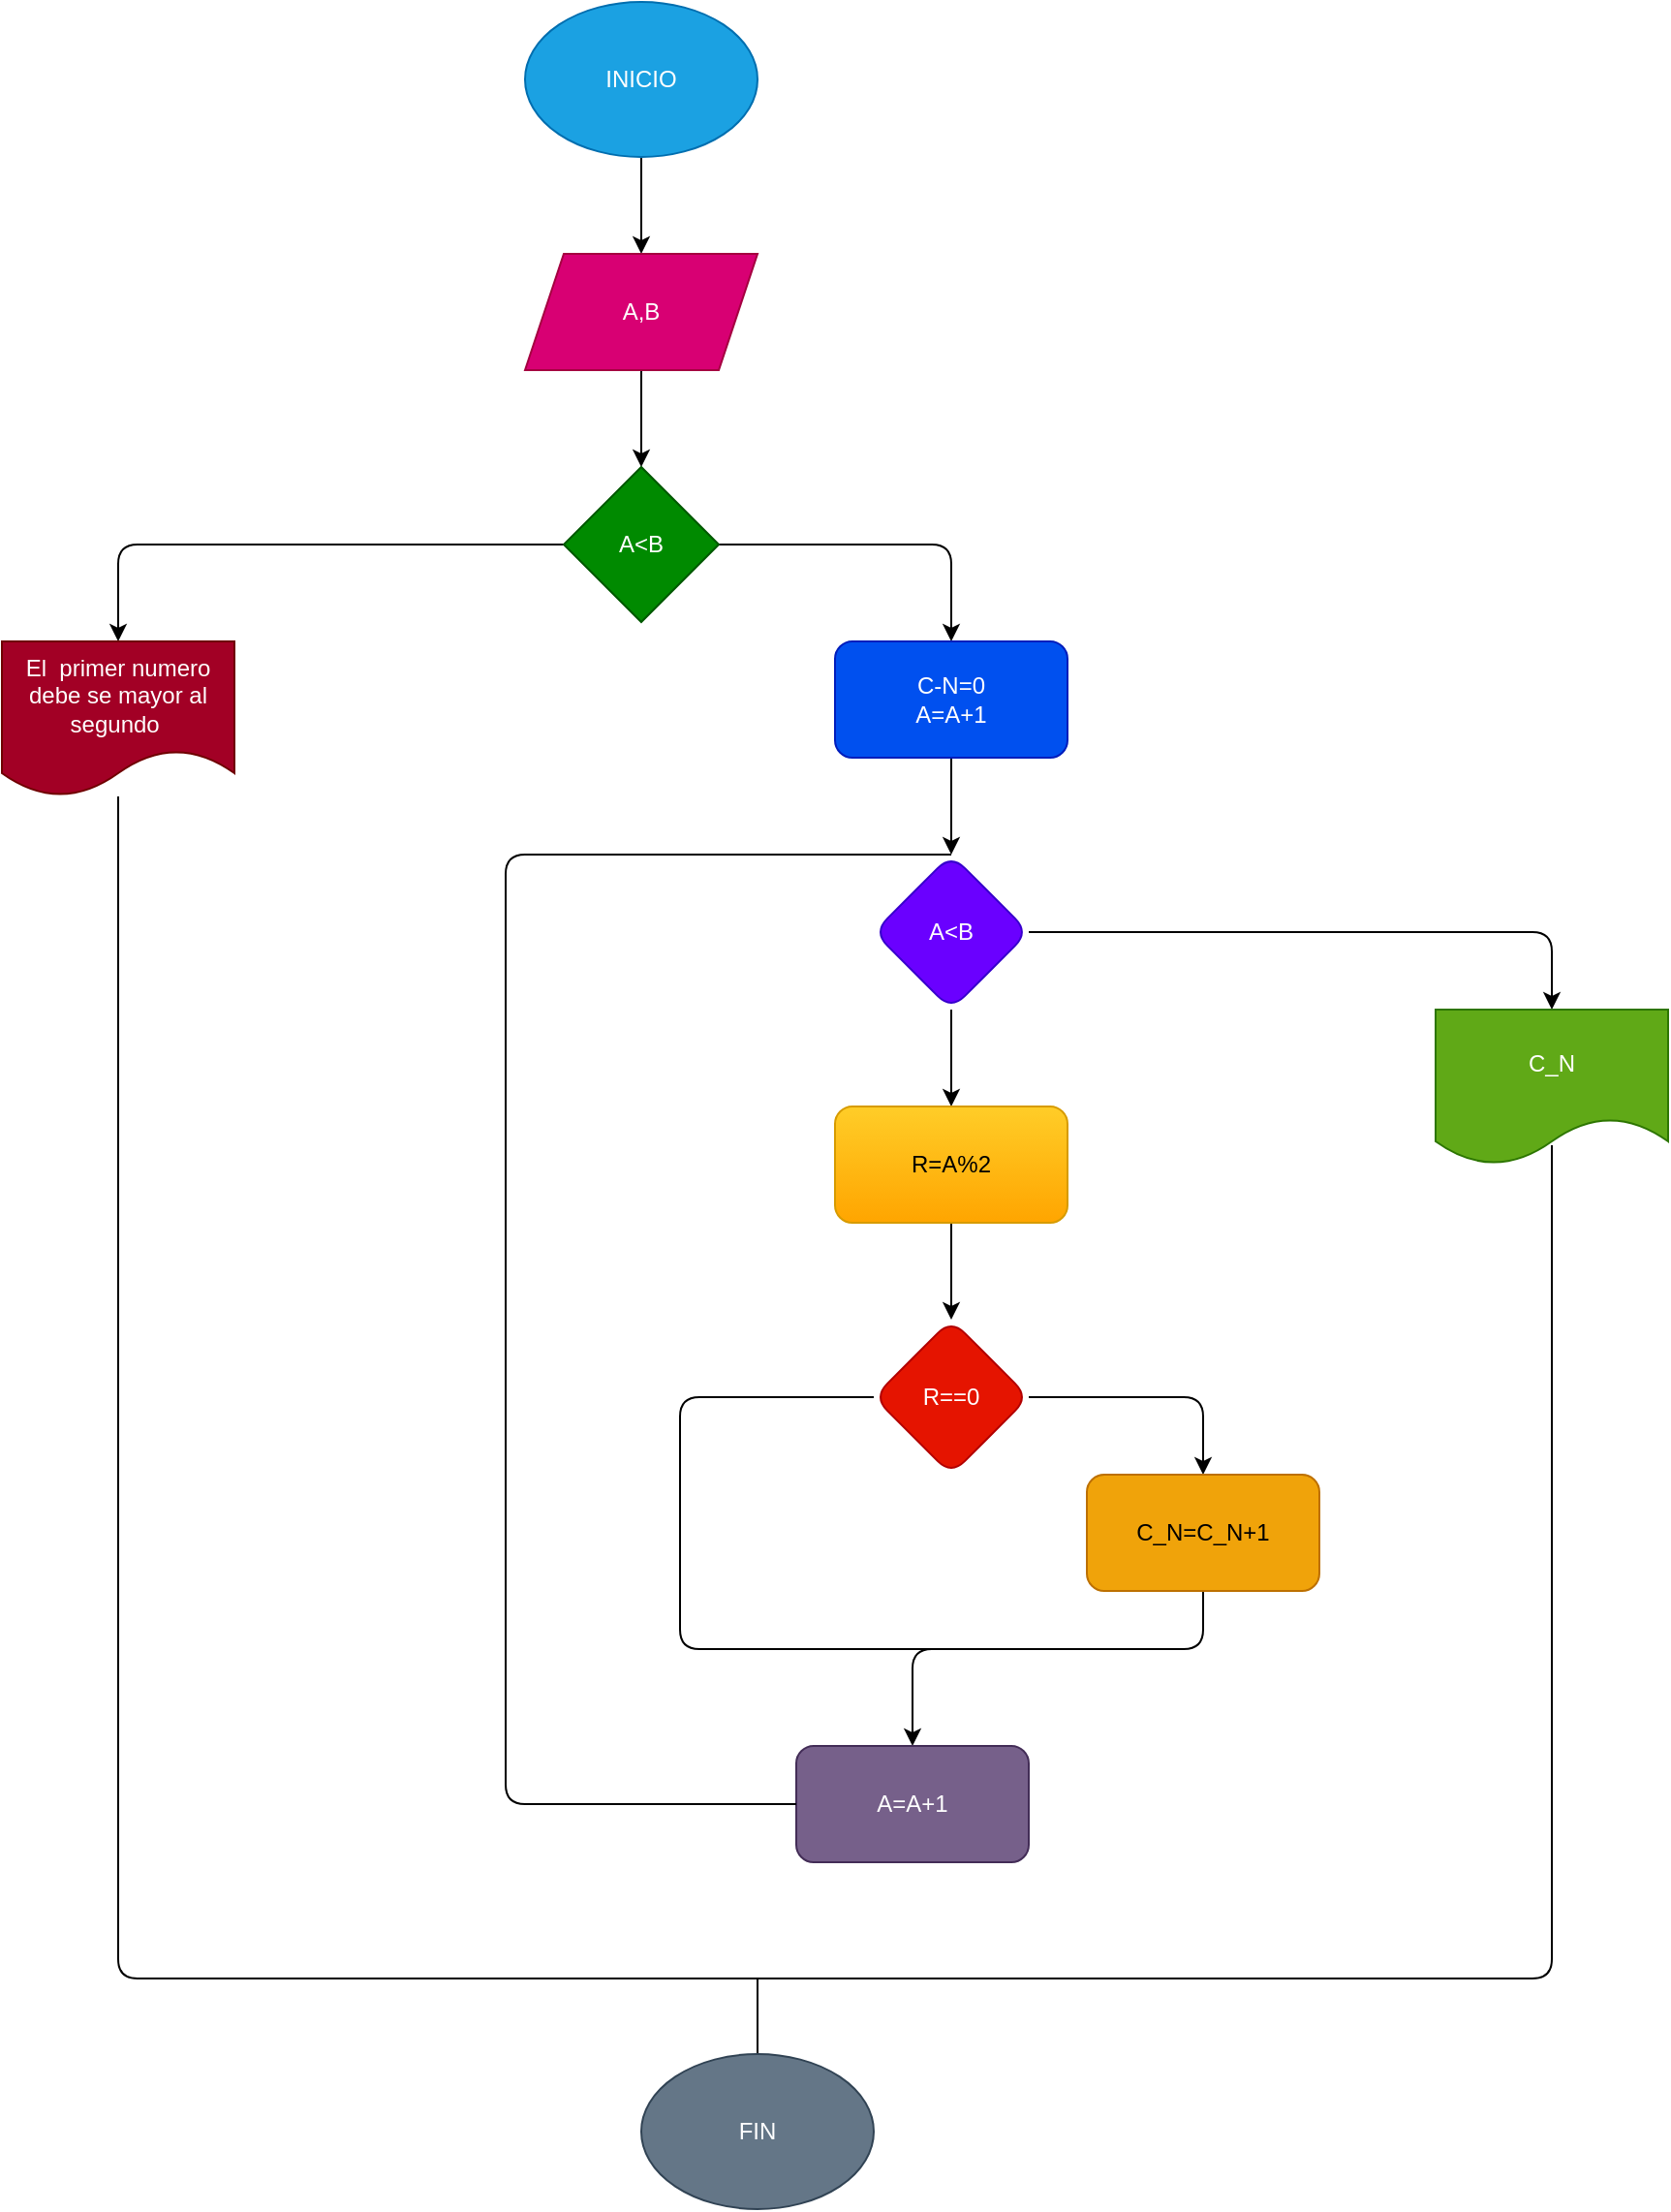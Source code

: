 <mxfile>
    <diagram id="xTFaalZlZ1l7Frr33PHY" name="Página-1">
        <mxGraphModel dx="650" dy="409" grid="1" gridSize="10" guides="1" tooltips="1" connect="1" arrows="1" fold="1" page="1" pageScale="1" pageWidth="827" pageHeight="1169" math="0" shadow="0">
            <root>
                <mxCell id="0"/>
                <mxCell id="1" parent="0"/>
                <mxCell id="4" value="" style="edgeStyle=none;html=1;" parent="1" source="2" target="3" edge="1">
                    <mxGeometry relative="1" as="geometry"/>
                </mxCell>
                <mxCell id="2" value="INICIO" style="ellipse;whiteSpace=wrap;html=1;fillColor=#1ba1e2;fontColor=#ffffff;strokeColor=#006EAF;" parent="1" vertex="1">
                    <mxGeometry x="280" y="30" width="120" height="80" as="geometry"/>
                </mxCell>
                <mxCell id="6" value="" style="edgeStyle=none;html=1;" parent="1" source="3" target="5" edge="1">
                    <mxGeometry relative="1" as="geometry"/>
                </mxCell>
                <mxCell id="3" value="A,B" style="shape=parallelogram;perimeter=parallelogramPerimeter;whiteSpace=wrap;html=1;fixedSize=1;fillColor=#d80073;fontColor=#ffffff;strokeColor=#A50040;" parent="1" vertex="1">
                    <mxGeometry x="280" y="160" width="120" height="60" as="geometry"/>
                </mxCell>
                <mxCell id="8" value="" style="edgeStyle=none;html=1;" parent="1" source="5" target="7" edge="1">
                    <mxGeometry relative="1" as="geometry">
                        <Array as="points">
                            <mxPoint x="500" y="310"/>
                        </Array>
                    </mxGeometry>
                </mxCell>
                <mxCell id="12" value="" style="edgeStyle=none;html=1;" parent="1" source="5" target="11" edge="1">
                    <mxGeometry relative="1" as="geometry">
                        <Array as="points">
                            <mxPoint x="170" y="310"/>
                            <mxPoint x="70" y="310"/>
                        </Array>
                    </mxGeometry>
                </mxCell>
                <mxCell id="5" value="A&amp;lt;B" style="rhombus;whiteSpace=wrap;html=1;fillColor=#008a00;fontColor=#ffffff;strokeColor=#005700;" parent="1" vertex="1">
                    <mxGeometry x="300" y="270" width="80" height="80" as="geometry"/>
                </mxCell>
                <mxCell id="14" value="" style="edgeStyle=none;html=1;" parent="1" source="7" target="13" edge="1">
                    <mxGeometry relative="1" as="geometry"/>
                </mxCell>
                <mxCell id="7" value="C-N=0&lt;br&gt;A=A+1" style="rounded=1;whiteSpace=wrap;html=1;fillColor=#0050ef;fontColor=#ffffff;strokeColor=#001DBC;" parent="1" vertex="1">
                    <mxGeometry x="440" y="360" width="120" height="60" as="geometry"/>
                </mxCell>
                <mxCell id="11" value="El&amp;nbsp; primer numero debe se mayor al segundo&amp;nbsp;" style="shape=document;whiteSpace=wrap;html=1;boundedLbl=1;fillColor=#a20025;fontColor=#ffffff;strokeColor=#6F0000;" parent="1" vertex="1">
                    <mxGeometry x="10" y="360" width="120" height="80" as="geometry"/>
                </mxCell>
                <mxCell id="18" value="" style="edgeStyle=none;html=1;" parent="1" source="13" target="17" edge="1">
                    <mxGeometry relative="1" as="geometry"/>
                </mxCell>
                <mxCell id="22" value="" style="edgeStyle=none;html=1;" parent="1" source="13" target="21" edge="1">
                    <mxGeometry relative="1" as="geometry">
                        <Array as="points">
                            <mxPoint x="810" y="510"/>
                        </Array>
                    </mxGeometry>
                </mxCell>
                <mxCell id="13" value="A&amp;lt;B" style="rhombus;whiteSpace=wrap;html=1;rounded=1;fillColor=#6a00ff;fontColor=#ffffff;strokeColor=#3700CC;" parent="1" vertex="1">
                    <mxGeometry x="460" y="470" width="80" height="80" as="geometry"/>
                </mxCell>
                <mxCell id="20" value="" style="edgeStyle=none;html=1;" parent="1" source="17" target="19" edge="1">
                    <mxGeometry relative="1" as="geometry"/>
                </mxCell>
                <mxCell id="17" value="R=A%2" style="whiteSpace=wrap;html=1;rounded=1;fillColor=#ffcd28;strokeColor=#d79b00;gradientColor=#ffa500;" parent="1" vertex="1">
                    <mxGeometry x="440" y="600" width="120" height="60" as="geometry"/>
                </mxCell>
                <mxCell id="24" value="" style="edgeStyle=none;html=1;" parent="1" source="19" target="23" edge="1">
                    <mxGeometry relative="1" as="geometry">
                        <Array as="points">
                            <mxPoint x="630" y="750"/>
                        </Array>
                    </mxGeometry>
                </mxCell>
                <mxCell id="19" value="R==0" style="rhombus;whiteSpace=wrap;html=1;rounded=1;fillColor=#e51400;fontColor=#ffffff;strokeColor=#B20000;" parent="1" vertex="1">
                    <mxGeometry x="460" y="710" width="80" height="80" as="geometry"/>
                </mxCell>
                <mxCell id="21" value="C_N" style="shape=document;whiteSpace=wrap;html=1;boundedLbl=1;rounded=1;fillColor=#60a917;fontColor=#ffffff;strokeColor=#2D7600;" parent="1" vertex="1">
                    <mxGeometry x="750" y="550" width="120" height="80" as="geometry"/>
                </mxCell>
                <mxCell id="26" value="" style="edgeStyle=none;html=1;exitX=0.5;exitY=1;exitDx=0;exitDy=0;entryX=0.5;entryY=0;entryDx=0;entryDy=0;" parent="1" source="23" target="25" edge="1">
                    <mxGeometry relative="1" as="geometry">
                        <mxPoint x="480" y="920" as="targetPoint"/>
                        <Array as="points">
                            <mxPoint x="630" y="880"/>
                            <mxPoint x="480" y="880"/>
                        </Array>
                    </mxGeometry>
                </mxCell>
                <mxCell id="23" value="C_N=C_N+1" style="whiteSpace=wrap;html=1;rounded=1;fillColor=#f0a30a;fontColor=#000000;strokeColor=#BD7000;" parent="1" vertex="1">
                    <mxGeometry x="570" y="790" width="120" height="60" as="geometry"/>
                </mxCell>
                <mxCell id="25" value="A=A+1" style="rounded=1;whiteSpace=wrap;html=1;fillColor=#76608a;fontColor=#ffffff;strokeColor=#432D57;" parent="1" vertex="1">
                    <mxGeometry x="420" y="930" width="120" height="60" as="geometry"/>
                </mxCell>
                <mxCell id="27" value="" style="endArrow=none;html=1;exitX=0;exitY=0.5;exitDx=0;exitDy=0;endFill=0;" parent="1" source="19" edge="1">
                    <mxGeometry width="50" height="50" relative="1" as="geometry">
                        <mxPoint x="380" y="800" as="sourcePoint"/>
                        <mxPoint x="500" y="880" as="targetPoint"/>
                        <Array as="points">
                            <mxPoint x="360" y="750"/>
                            <mxPoint x="360" y="880"/>
                        </Array>
                    </mxGeometry>
                </mxCell>
                <mxCell id="28" value="" style="endArrow=none;html=1;entryX=0.5;entryY=0;entryDx=0;entryDy=0;exitX=0;exitY=0.5;exitDx=0;exitDy=0;endFill=0;" parent="1" source="25" target="13" edge="1">
                    <mxGeometry width="50" height="50" relative="1" as="geometry">
                        <mxPoint x="290" y="550" as="sourcePoint"/>
                        <mxPoint x="340" y="500" as="targetPoint"/>
                        <Array as="points">
                            <mxPoint x="270" y="960"/>
                            <mxPoint x="270" y="470"/>
                        </Array>
                    </mxGeometry>
                </mxCell>
                <mxCell id="29" value="" style="endArrow=none;html=1;exitX=0.5;exitY=0.875;exitDx=0;exitDy=0;exitPerimeter=0;" parent="1" source="21" target="11" edge="1">
                    <mxGeometry width="50" height="50" relative="1" as="geometry">
                        <mxPoint x="40" y="510" as="sourcePoint"/>
                        <mxPoint x="90" y="460" as="targetPoint"/>
                        <Array as="points">
                            <mxPoint x="810" y="1050"/>
                            <mxPoint x="70" y="1050"/>
                        </Array>
                    </mxGeometry>
                </mxCell>
                <mxCell id="30" value="" style="endArrow=classic;html=1;" parent="1" edge="1">
                    <mxGeometry width="50" height="50" relative="1" as="geometry">
                        <mxPoint x="400" y="1050" as="sourcePoint"/>
                        <mxPoint x="400" y="1100" as="targetPoint"/>
                    </mxGeometry>
                </mxCell>
                <mxCell id="31" value="FIN" style="ellipse;whiteSpace=wrap;html=1;fillColor=#647687;fontColor=#ffffff;strokeColor=#314354;" parent="1" vertex="1">
                    <mxGeometry x="340" y="1089" width="120" height="80" as="geometry"/>
                </mxCell>
            </root>
        </mxGraphModel>
    </diagram>
</mxfile>